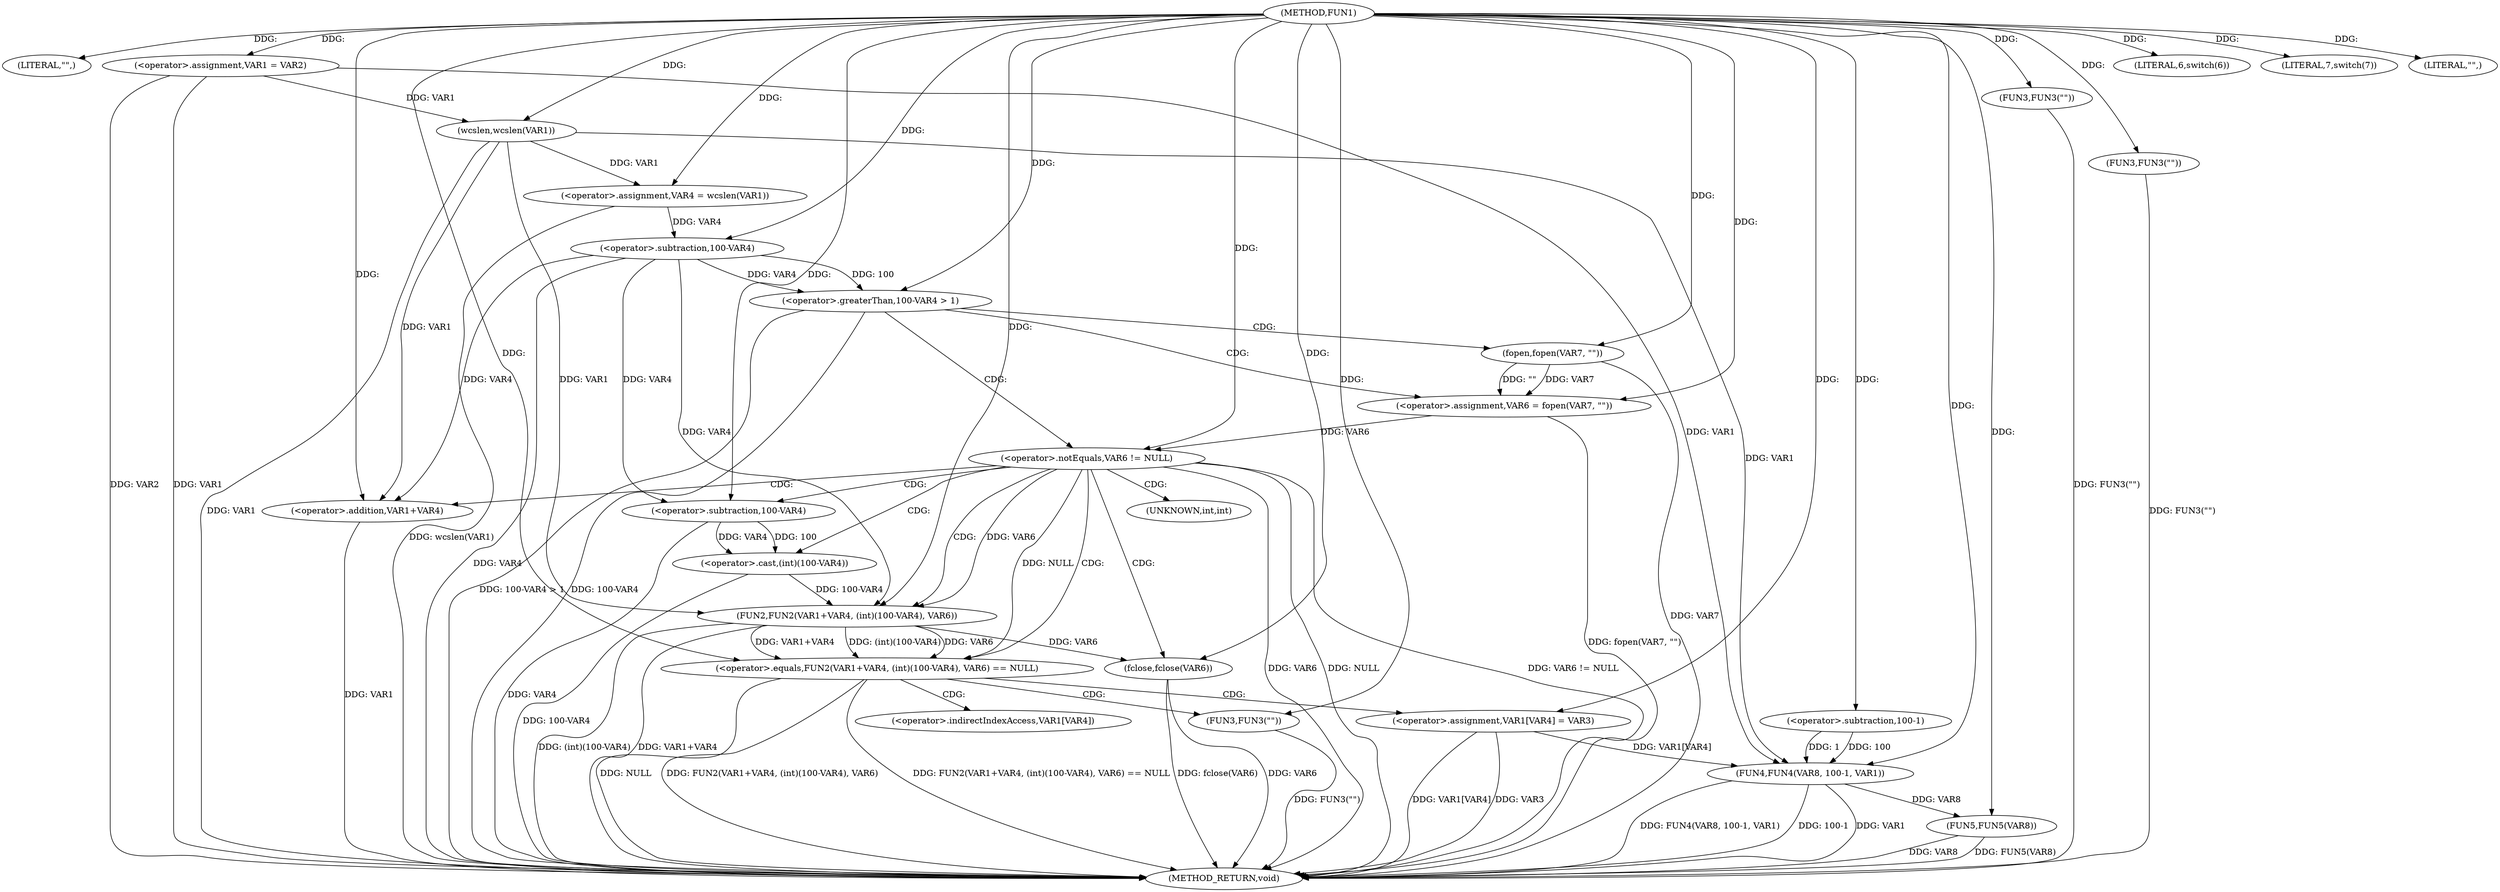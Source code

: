 digraph FUN1 {  
"1000100" [label = "(METHOD,FUN1)" ]
"1000182" [label = "(METHOD_RETURN,void)" ]
"1000103" [label = "(LITERAL,\"\",)" ]
"1000104" [label = "(<operator>.assignment,VAR1 = VAR2)" ]
"1000108" [label = "(LITERAL,6,switch(6))" ]
"1000113" [label = "(<operator>.assignment,VAR4 = wcslen(VAR1))" ]
"1000115" [label = "(wcslen,wcslen(VAR1))" ]
"1000119" [label = "(<operator>.greaterThan,100-VAR4 > 1)" ]
"1000120" [label = "(<operator>.subtraction,100-VAR4)" ]
"1000125" [label = "(<operator>.assignment,VAR6 = fopen(VAR7, \"\"))" ]
"1000127" [label = "(fopen,fopen(VAR7, \"\"))" ]
"1000131" [label = "(<operator>.notEquals,VAR6 != NULL)" ]
"1000136" [label = "(<operator>.equals,FUN2(VAR1+VAR4, (int)(100-VAR4), VAR6) == NULL)" ]
"1000137" [label = "(FUN2,FUN2(VAR1+VAR4, (int)(100-VAR4), VAR6))" ]
"1000138" [label = "(<operator>.addition,VAR1+VAR4)" ]
"1000141" [label = "(<operator>.cast,(int)(100-VAR4))" ]
"1000143" [label = "(<operator>.subtraction,100-VAR4)" ]
"1000149" [label = "(FUN3,FUN3(\"\"))" ]
"1000151" [label = "(<operator>.assignment,VAR1[VAR4] = VAR3)" ]
"1000156" [label = "(fclose,fclose(VAR6))" ]
"1000160" [label = "(FUN3,FUN3(\"\"))" ]
"1000164" [label = "(LITERAL,7,switch(7))" ]
"1000168" [label = "(LITERAL,\"\",)" ]
"1000169" [label = "(FUN4,FUN4(VAR8, 100-1, VAR1))" ]
"1000171" [label = "(<operator>.subtraction,100-1)" ]
"1000175" [label = "(FUN5,FUN5(VAR8))" ]
"1000179" [label = "(FUN3,FUN3(\"\"))" ]
"1000142" [label = "(UNKNOWN,int,int)" ]
"1000152" [label = "(<operator>.indirectIndexAccess,VAR1[VAR4])" ]
  "1000169" -> "1000182"  [ label = "DDG: FUN4(VAR8, 100-1, VAR1)"] 
  "1000156" -> "1000182"  [ label = "DDG: VAR6"] 
  "1000104" -> "1000182"  [ label = "DDG: VAR1"] 
  "1000160" -> "1000182"  [ label = "DDG: FUN3(\"\")"] 
  "1000151" -> "1000182"  [ label = "DDG: VAR1[VAR4]"] 
  "1000151" -> "1000182"  [ label = "DDG: VAR3"] 
  "1000113" -> "1000182"  [ label = "DDG: wcslen(VAR1)"] 
  "1000125" -> "1000182"  [ label = "DDG: fopen(VAR7, \"\")"] 
  "1000131" -> "1000182"  [ label = "DDG: NULL"] 
  "1000119" -> "1000182"  [ label = "DDG: 100-VAR4 > 1"] 
  "1000131" -> "1000182"  [ label = "DDG: VAR6 != NULL"] 
  "1000179" -> "1000182"  [ label = "DDG: FUN3(\"\")"] 
  "1000131" -> "1000182"  [ label = "DDG: VAR6"] 
  "1000137" -> "1000182"  [ label = "DDG: (int)(100-VAR4)"] 
  "1000138" -> "1000182"  [ label = "DDG: VAR1"] 
  "1000149" -> "1000182"  [ label = "DDG: FUN3(\"\")"] 
  "1000175" -> "1000182"  [ label = "DDG: VAR8"] 
  "1000119" -> "1000182"  [ label = "DDG: 100-VAR4"] 
  "1000141" -> "1000182"  [ label = "DDG: 100-VAR4"] 
  "1000136" -> "1000182"  [ label = "DDG: FUN2(VAR1+VAR4, (int)(100-VAR4), VAR6) == NULL"] 
  "1000120" -> "1000182"  [ label = "DDG: VAR4"] 
  "1000143" -> "1000182"  [ label = "DDG: VAR4"] 
  "1000169" -> "1000182"  [ label = "DDG: 100-1"] 
  "1000137" -> "1000182"  [ label = "DDG: VAR1+VAR4"] 
  "1000127" -> "1000182"  [ label = "DDG: VAR7"] 
  "1000156" -> "1000182"  [ label = "DDG: fclose(VAR6)"] 
  "1000136" -> "1000182"  [ label = "DDG: NULL"] 
  "1000115" -> "1000182"  [ label = "DDG: VAR1"] 
  "1000169" -> "1000182"  [ label = "DDG: VAR1"] 
  "1000136" -> "1000182"  [ label = "DDG: FUN2(VAR1+VAR4, (int)(100-VAR4), VAR6)"] 
  "1000104" -> "1000182"  [ label = "DDG: VAR2"] 
  "1000175" -> "1000182"  [ label = "DDG: FUN5(VAR8)"] 
  "1000100" -> "1000103"  [ label = "DDG: "] 
  "1000100" -> "1000104"  [ label = "DDG: "] 
  "1000100" -> "1000108"  [ label = "DDG: "] 
  "1000115" -> "1000113"  [ label = "DDG: VAR1"] 
  "1000100" -> "1000113"  [ label = "DDG: "] 
  "1000104" -> "1000115"  [ label = "DDG: VAR1"] 
  "1000100" -> "1000115"  [ label = "DDG: "] 
  "1000120" -> "1000119"  [ label = "DDG: 100"] 
  "1000120" -> "1000119"  [ label = "DDG: VAR4"] 
  "1000100" -> "1000120"  [ label = "DDG: "] 
  "1000113" -> "1000120"  [ label = "DDG: VAR4"] 
  "1000100" -> "1000119"  [ label = "DDG: "] 
  "1000127" -> "1000125"  [ label = "DDG: VAR7"] 
  "1000127" -> "1000125"  [ label = "DDG: \"\""] 
  "1000100" -> "1000125"  [ label = "DDG: "] 
  "1000100" -> "1000127"  [ label = "DDG: "] 
  "1000125" -> "1000131"  [ label = "DDG: VAR6"] 
  "1000100" -> "1000131"  [ label = "DDG: "] 
  "1000137" -> "1000136"  [ label = "DDG: VAR1+VAR4"] 
  "1000137" -> "1000136"  [ label = "DDG: (int)(100-VAR4)"] 
  "1000137" -> "1000136"  [ label = "DDG: VAR6"] 
  "1000115" -> "1000137"  [ label = "DDG: VAR1"] 
  "1000100" -> "1000137"  [ label = "DDG: "] 
  "1000120" -> "1000137"  [ label = "DDG: VAR4"] 
  "1000115" -> "1000138"  [ label = "DDG: VAR1"] 
  "1000100" -> "1000138"  [ label = "DDG: "] 
  "1000120" -> "1000138"  [ label = "DDG: VAR4"] 
  "1000141" -> "1000137"  [ label = "DDG: 100-VAR4"] 
  "1000143" -> "1000141"  [ label = "DDG: 100"] 
  "1000143" -> "1000141"  [ label = "DDG: VAR4"] 
  "1000100" -> "1000143"  [ label = "DDG: "] 
  "1000120" -> "1000143"  [ label = "DDG: VAR4"] 
  "1000131" -> "1000137"  [ label = "DDG: VAR6"] 
  "1000131" -> "1000136"  [ label = "DDG: NULL"] 
  "1000100" -> "1000136"  [ label = "DDG: "] 
  "1000100" -> "1000149"  [ label = "DDG: "] 
  "1000100" -> "1000151"  [ label = "DDG: "] 
  "1000137" -> "1000156"  [ label = "DDG: VAR6"] 
  "1000100" -> "1000156"  [ label = "DDG: "] 
  "1000100" -> "1000160"  [ label = "DDG: "] 
  "1000100" -> "1000164"  [ label = "DDG: "] 
  "1000100" -> "1000168"  [ label = "DDG: "] 
  "1000100" -> "1000169"  [ label = "DDG: "] 
  "1000171" -> "1000169"  [ label = "DDG: 100"] 
  "1000171" -> "1000169"  [ label = "DDG: 1"] 
  "1000100" -> "1000171"  [ label = "DDG: "] 
  "1000104" -> "1000169"  [ label = "DDG: VAR1"] 
  "1000151" -> "1000169"  [ label = "DDG: VAR1[VAR4]"] 
  "1000115" -> "1000169"  [ label = "DDG: VAR1"] 
  "1000169" -> "1000175"  [ label = "DDG: VAR8"] 
  "1000100" -> "1000175"  [ label = "DDG: "] 
  "1000100" -> "1000179"  [ label = "DDG: "] 
  "1000119" -> "1000125"  [ label = "CDG: "] 
  "1000119" -> "1000127"  [ label = "CDG: "] 
  "1000119" -> "1000131"  [ label = "CDG: "] 
  "1000131" -> "1000142"  [ label = "CDG: "] 
  "1000131" -> "1000156"  [ label = "CDG: "] 
  "1000131" -> "1000141"  [ label = "CDG: "] 
  "1000131" -> "1000136"  [ label = "CDG: "] 
  "1000131" -> "1000143"  [ label = "CDG: "] 
  "1000131" -> "1000137"  [ label = "CDG: "] 
  "1000131" -> "1000138"  [ label = "CDG: "] 
  "1000136" -> "1000152"  [ label = "CDG: "] 
  "1000136" -> "1000149"  [ label = "CDG: "] 
  "1000136" -> "1000151"  [ label = "CDG: "] 
}
